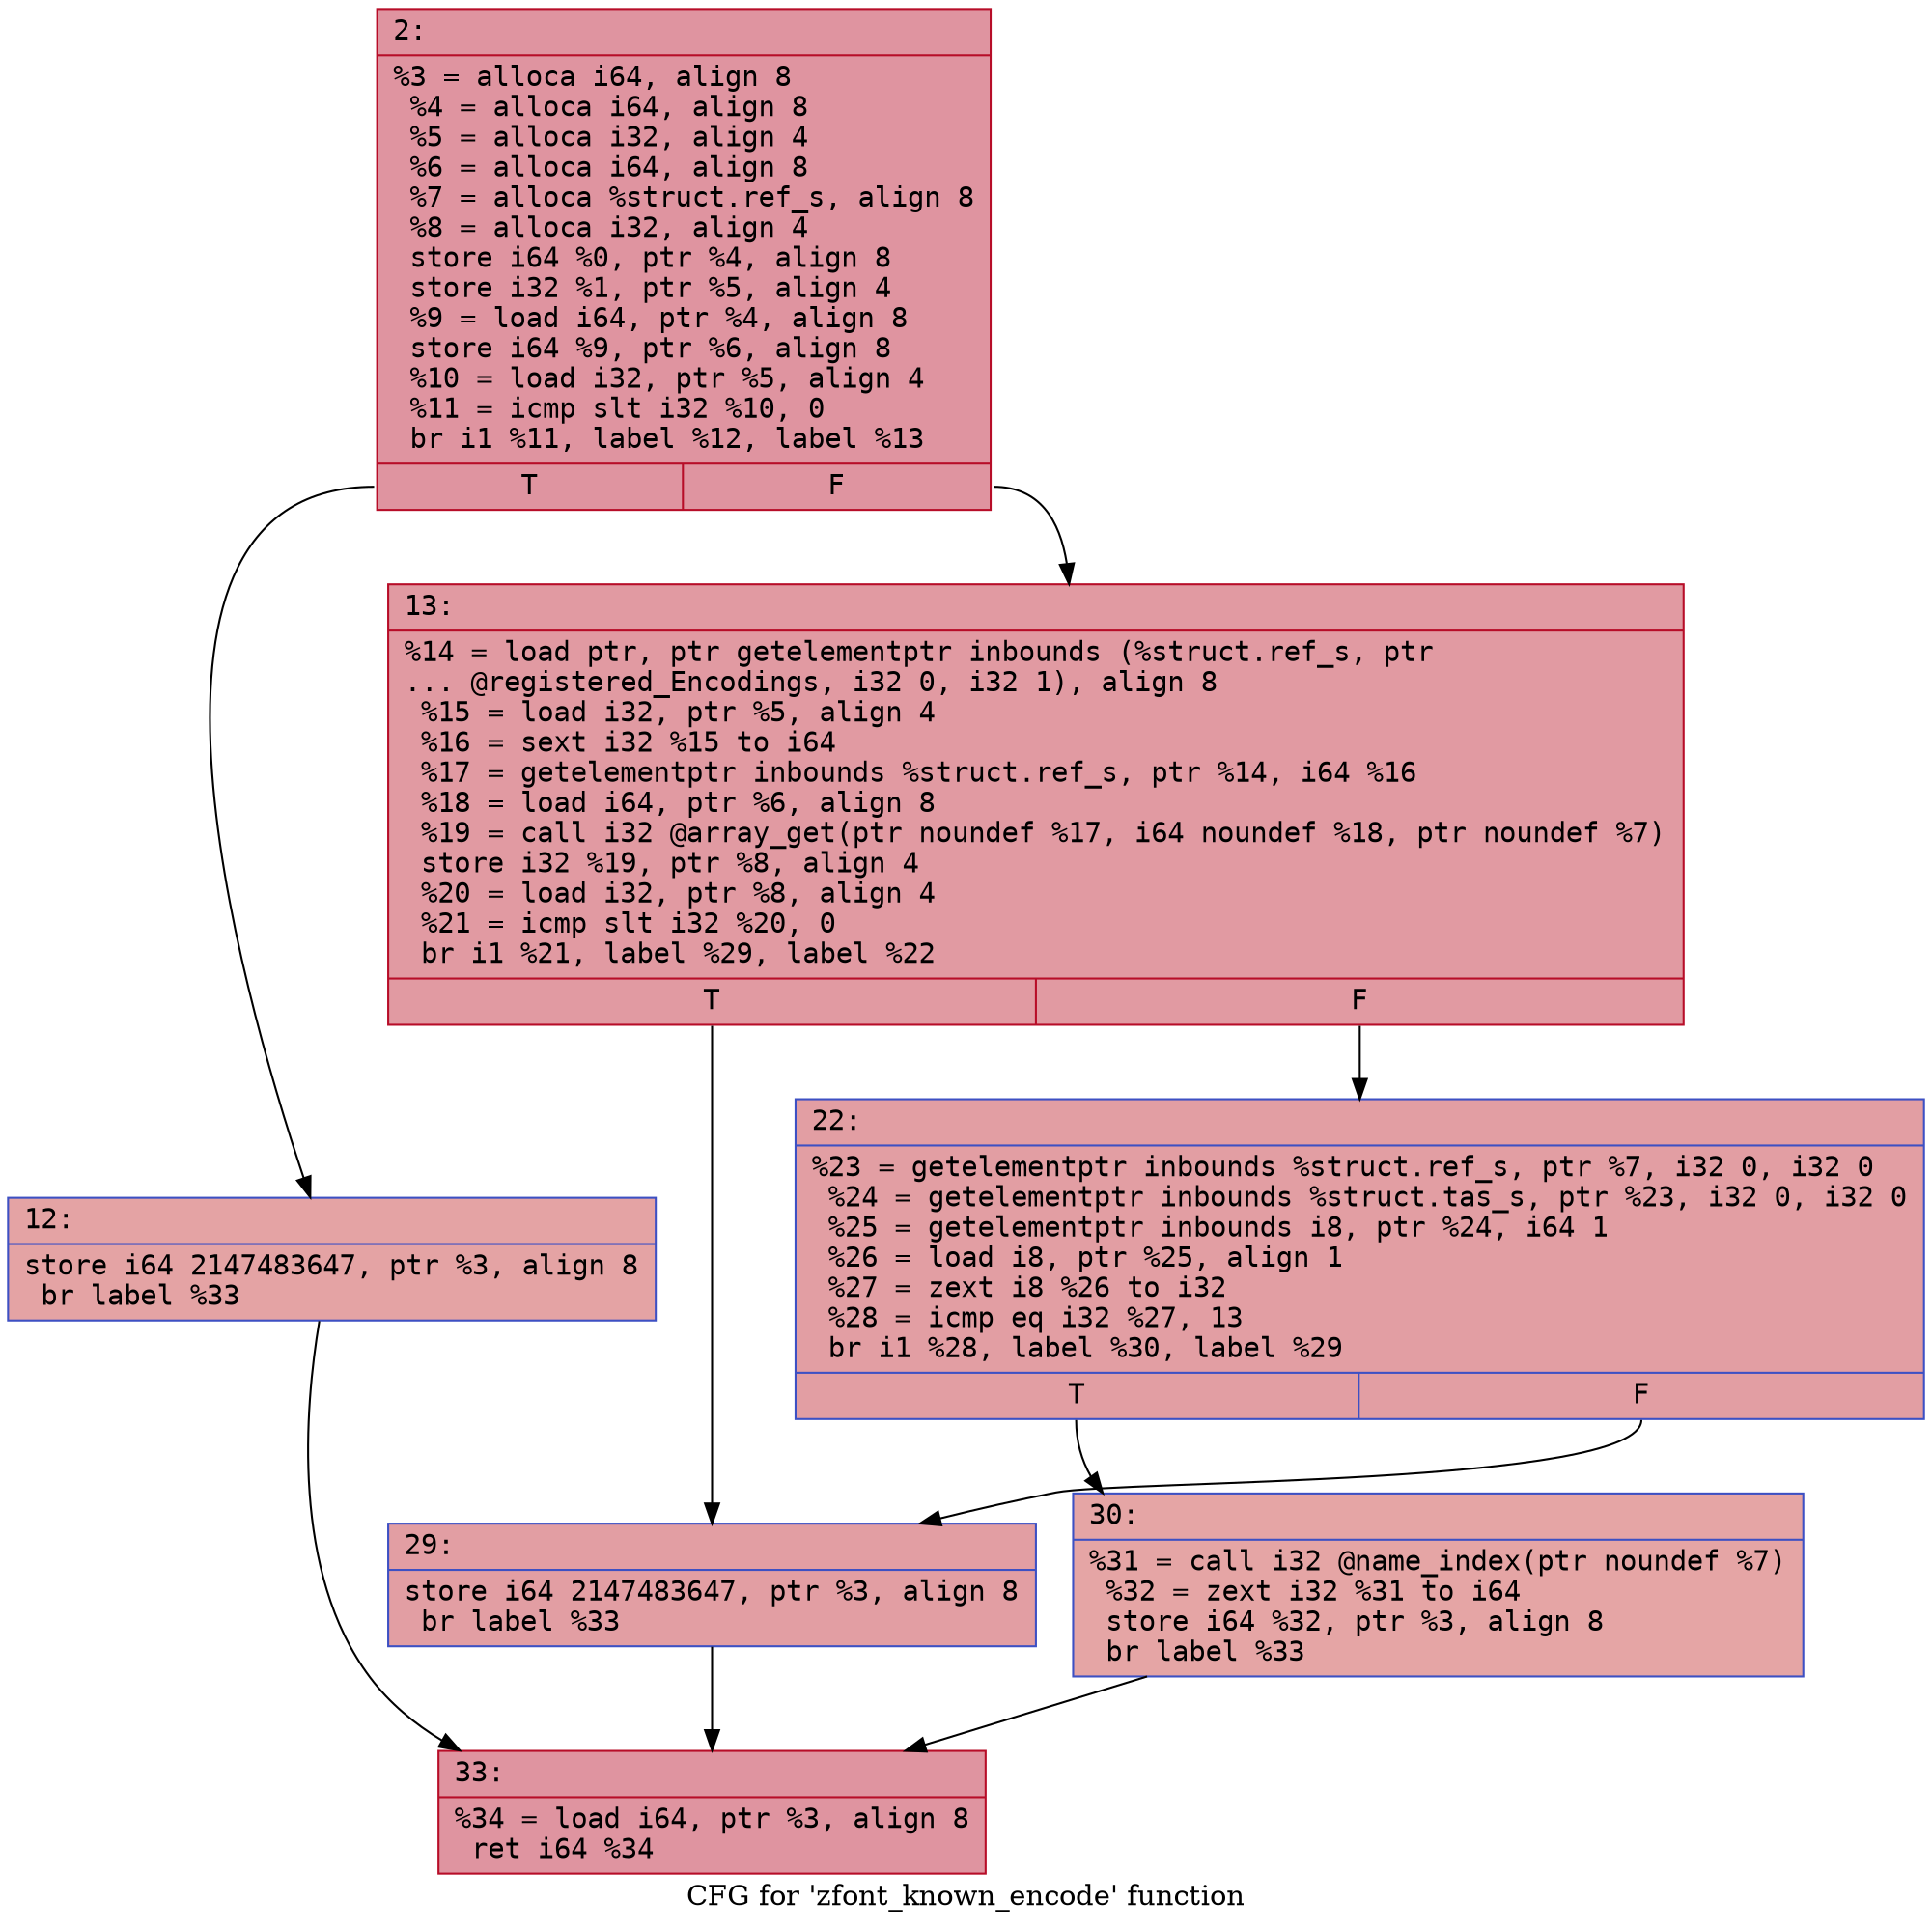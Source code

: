 digraph "CFG for 'zfont_known_encode' function" {
	label="CFG for 'zfont_known_encode' function";

	Node0x600001b12260 [shape=record,color="#b70d28ff", style=filled, fillcolor="#b70d2870" fontname="Courier",label="{2:\l|  %3 = alloca i64, align 8\l  %4 = alloca i64, align 8\l  %5 = alloca i32, align 4\l  %6 = alloca i64, align 8\l  %7 = alloca %struct.ref_s, align 8\l  %8 = alloca i32, align 4\l  store i64 %0, ptr %4, align 8\l  store i32 %1, ptr %5, align 4\l  %9 = load i64, ptr %4, align 8\l  store i64 %9, ptr %6, align 8\l  %10 = load i32, ptr %5, align 4\l  %11 = icmp slt i32 %10, 0\l  br i1 %11, label %12, label %13\l|{<s0>T|<s1>F}}"];
	Node0x600001b12260:s0 -> Node0x600001b122b0[tooltip="2 -> 12\nProbability 37.50%" ];
	Node0x600001b12260:s1 -> Node0x600001b12300[tooltip="2 -> 13\nProbability 62.50%" ];
	Node0x600001b122b0 [shape=record,color="#3d50c3ff", style=filled, fillcolor="#c32e3170" fontname="Courier",label="{12:\l|  store i64 2147483647, ptr %3, align 8\l  br label %33\l}"];
	Node0x600001b122b0 -> Node0x600001b12440[tooltip="12 -> 33\nProbability 100.00%" ];
	Node0x600001b12300 [shape=record,color="#b70d28ff", style=filled, fillcolor="#bb1b2c70" fontname="Courier",label="{13:\l|  %14 = load ptr, ptr getelementptr inbounds (%struct.ref_s, ptr\l... @registered_Encodings, i32 0, i32 1), align 8\l  %15 = load i32, ptr %5, align 4\l  %16 = sext i32 %15 to i64\l  %17 = getelementptr inbounds %struct.ref_s, ptr %14, i64 %16\l  %18 = load i64, ptr %6, align 8\l  %19 = call i32 @array_get(ptr noundef %17, i64 noundef %18, ptr noundef %7)\l  store i32 %19, ptr %8, align 4\l  %20 = load i32, ptr %8, align 4\l  %21 = icmp slt i32 %20, 0\l  br i1 %21, label %29, label %22\l|{<s0>T|<s1>F}}"];
	Node0x600001b12300:s0 -> Node0x600001b123a0[tooltip="13 -> 29\nProbability 37.50%" ];
	Node0x600001b12300:s1 -> Node0x600001b12350[tooltip="13 -> 22\nProbability 62.50%" ];
	Node0x600001b12350 [shape=record,color="#3d50c3ff", style=filled, fillcolor="#be242e70" fontname="Courier",label="{22:\l|  %23 = getelementptr inbounds %struct.ref_s, ptr %7, i32 0, i32 0\l  %24 = getelementptr inbounds %struct.tas_s, ptr %23, i32 0, i32 0\l  %25 = getelementptr inbounds i8, ptr %24, i64 1\l  %26 = load i8, ptr %25, align 1\l  %27 = zext i8 %26 to i32\l  %28 = icmp eq i32 %27, 13\l  br i1 %28, label %30, label %29\l|{<s0>T|<s1>F}}"];
	Node0x600001b12350:s0 -> Node0x600001b123f0[tooltip="22 -> 30\nProbability 50.00%" ];
	Node0x600001b12350:s1 -> Node0x600001b123a0[tooltip="22 -> 29\nProbability 50.00%" ];
	Node0x600001b123a0 [shape=record,color="#3d50c3ff", style=filled, fillcolor="#be242e70" fontname="Courier",label="{29:\l|  store i64 2147483647, ptr %3, align 8\l  br label %33\l}"];
	Node0x600001b123a0 -> Node0x600001b12440[tooltip="29 -> 33\nProbability 100.00%" ];
	Node0x600001b123f0 [shape=record,color="#3d50c3ff", style=filled, fillcolor="#c5333470" fontname="Courier",label="{30:\l|  %31 = call i32 @name_index(ptr noundef %7)\l  %32 = zext i32 %31 to i64\l  store i64 %32, ptr %3, align 8\l  br label %33\l}"];
	Node0x600001b123f0 -> Node0x600001b12440[tooltip="30 -> 33\nProbability 100.00%" ];
	Node0x600001b12440 [shape=record,color="#b70d28ff", style=filled, fillcolor="#b70d2870" fontname="Courier",label="{33:\l|  %34 = load i64, ptr %3, align 8\l  ret i64 %34\l}"];
}
